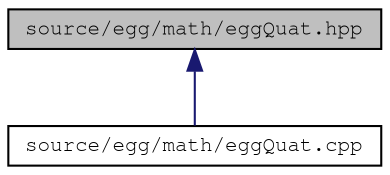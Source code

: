 digraph "source/egg/math/eggQuat.hpp"
{
 // LATEX_PDF_SIZE
  edge [fontname="FreeMono",fontsize="10",labelfontname="FreeMono",labelfontsize="10"];
  node [fontname="FreeMono",fontsize="10",shape=record];
  Node1 [label="source/egg/math/eggQuat.hpp",height=0.2,width=0.4,color="black", fillcolor="grey75", style="filled", fontcolor="black",tooltip="TODO."];
  Node1 -> Node2 [dir="back",color="midnightblue",fontsize="10",style="solid",fontname="FreeMono"];
  Node2 [label="source/egg/math/eggQuat.cpp",height=0.2,width=0.4,color="black", fillcolor="white", style="filled",URL="$egg_quat_8cpp.html",tooltip="TODO."];
}
